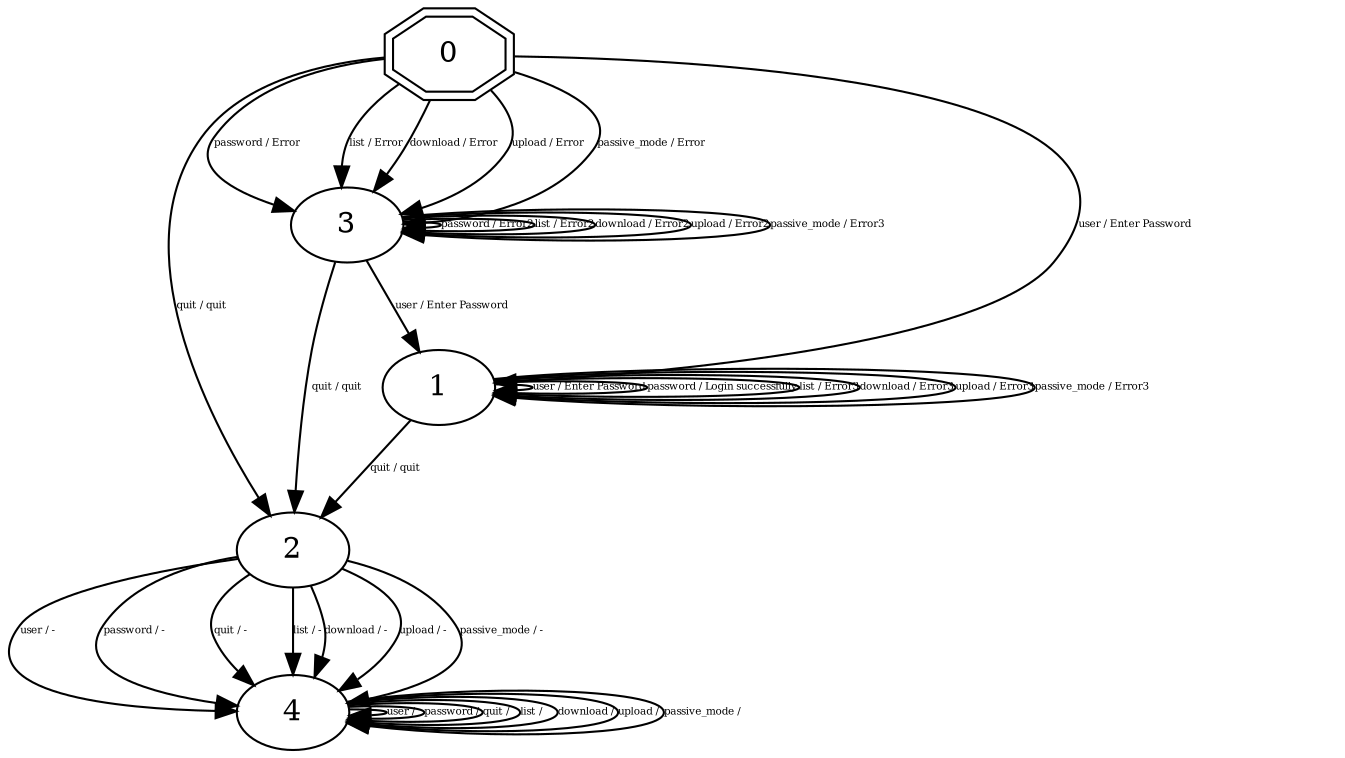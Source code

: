 digraph "Automata" {
"0" [shape=doubleoctagon, style=filled, fillcolor=white, URL="0"];
"2" [shape=ellipse, style=filled, fillcolor=white, URL="2"];
"4" [shape=ellipse, style=filled, fillcolor=white, URL="4"];
"3" [shape=ellipse, style=filled, fillcolor=white, URL="3"];
"1" [shape=ellipse, style=filled, fillcolor=white, URL="1"];
"0" -> "1" [fontsize=5, label="user / Enter Password", URL="t0"];
"0" -> "3" [fontsize=5, label="password / Error", URL="t1"];
"0" -> "2" [fontsize=5, label="quit / quit", URL="t2"];
"0" -> "3" [fontsize=5, label="list / Error", URL="t3"];
"0" -> "3" [fontsize=5, label="download / Error", URL="t4"];
"0" -> "3" [fontsize=5, label="upload / Error", URL="t5"];
"0" -> "3" [fontsize=5, label="passive_mode / Error", URL="t6"];
"2" -> "4" [fontsize=5, label="user / -", URL="t14"];
"2" -> "4" [fontsize=5, label="password / -", URL="t15"];
"2" -> "4" [fontsize=5, label="quit / -", URL="t16"];
"2" -> "4" [fontsize=5, label="list / -", URL="t17"];
"2" -> "4" [fontsize=5, label="download / -", URL="t18"];
"2" -> "4" [fontsize=5, label="upload / -", URL="t19"];
"2" -> "4" [fontsize=5, label="passive_mode / -", URL="t20"];
"4" -> "4" [fontsize=5, label="user / ", URL="t28"];
"4" -> "4" [fontsize=5, label="password / ", URL="t29"];
"4" -> "4" [fontsize=5, label="quit / ", URL="t30"];
"4" -> "4" [fontsize=5, label="list / ", URL="t31"];
"4" -> "4" [fontsize=5, label="download / ", URL="t32"];
"4" -> "4" [fontsize=5, label="upload / ", URL="t33"];
"4" -> "4" [fontsize=5, label="passive_mode / ", URL="t34"];
"3" -> "1" [fontsize=5, label="user / Enter Password", URL="t21"];
"3" -> "3" [fontsize=5, label="password / Error2", URL="t22"];
"3" -> "2" [fontsize=5, label="quit / quit", URL="t23"];
"3" -> "3" [fontsize=5, label="list / Error2", URL="t24"];
"3" -> "3" [fontsize=5, label="download / Error2", URL="t25"];
"3" -> "3" [fontsize=5, label="upload / Error2", URL="t26"];
"3" -> "3" [fontsize=5, label="passive_mode / Error3", URL="t27"];
"1" -> "1" [fontsize=5, label="user / Enter Password", URL="t7"];
"1" -> "1" [fontsize=5, label="password / Login successfully", URL="t8"];
"1" -> "2" [fontsize=5, label="quit / quit", URL="t9"];
"1" -> "1" [fontsize=5, label="list / Error3", URL="t10"];
"1" -> "1" [fontsize=5, label="download / Error3", URL="t11"];
"1" -> "1" [fontsize=5, label="upload / Error3", URL="t12"];
"1" -> "1" [fontsize=5, label="passive_mode / Error3", URL="t13"];
}